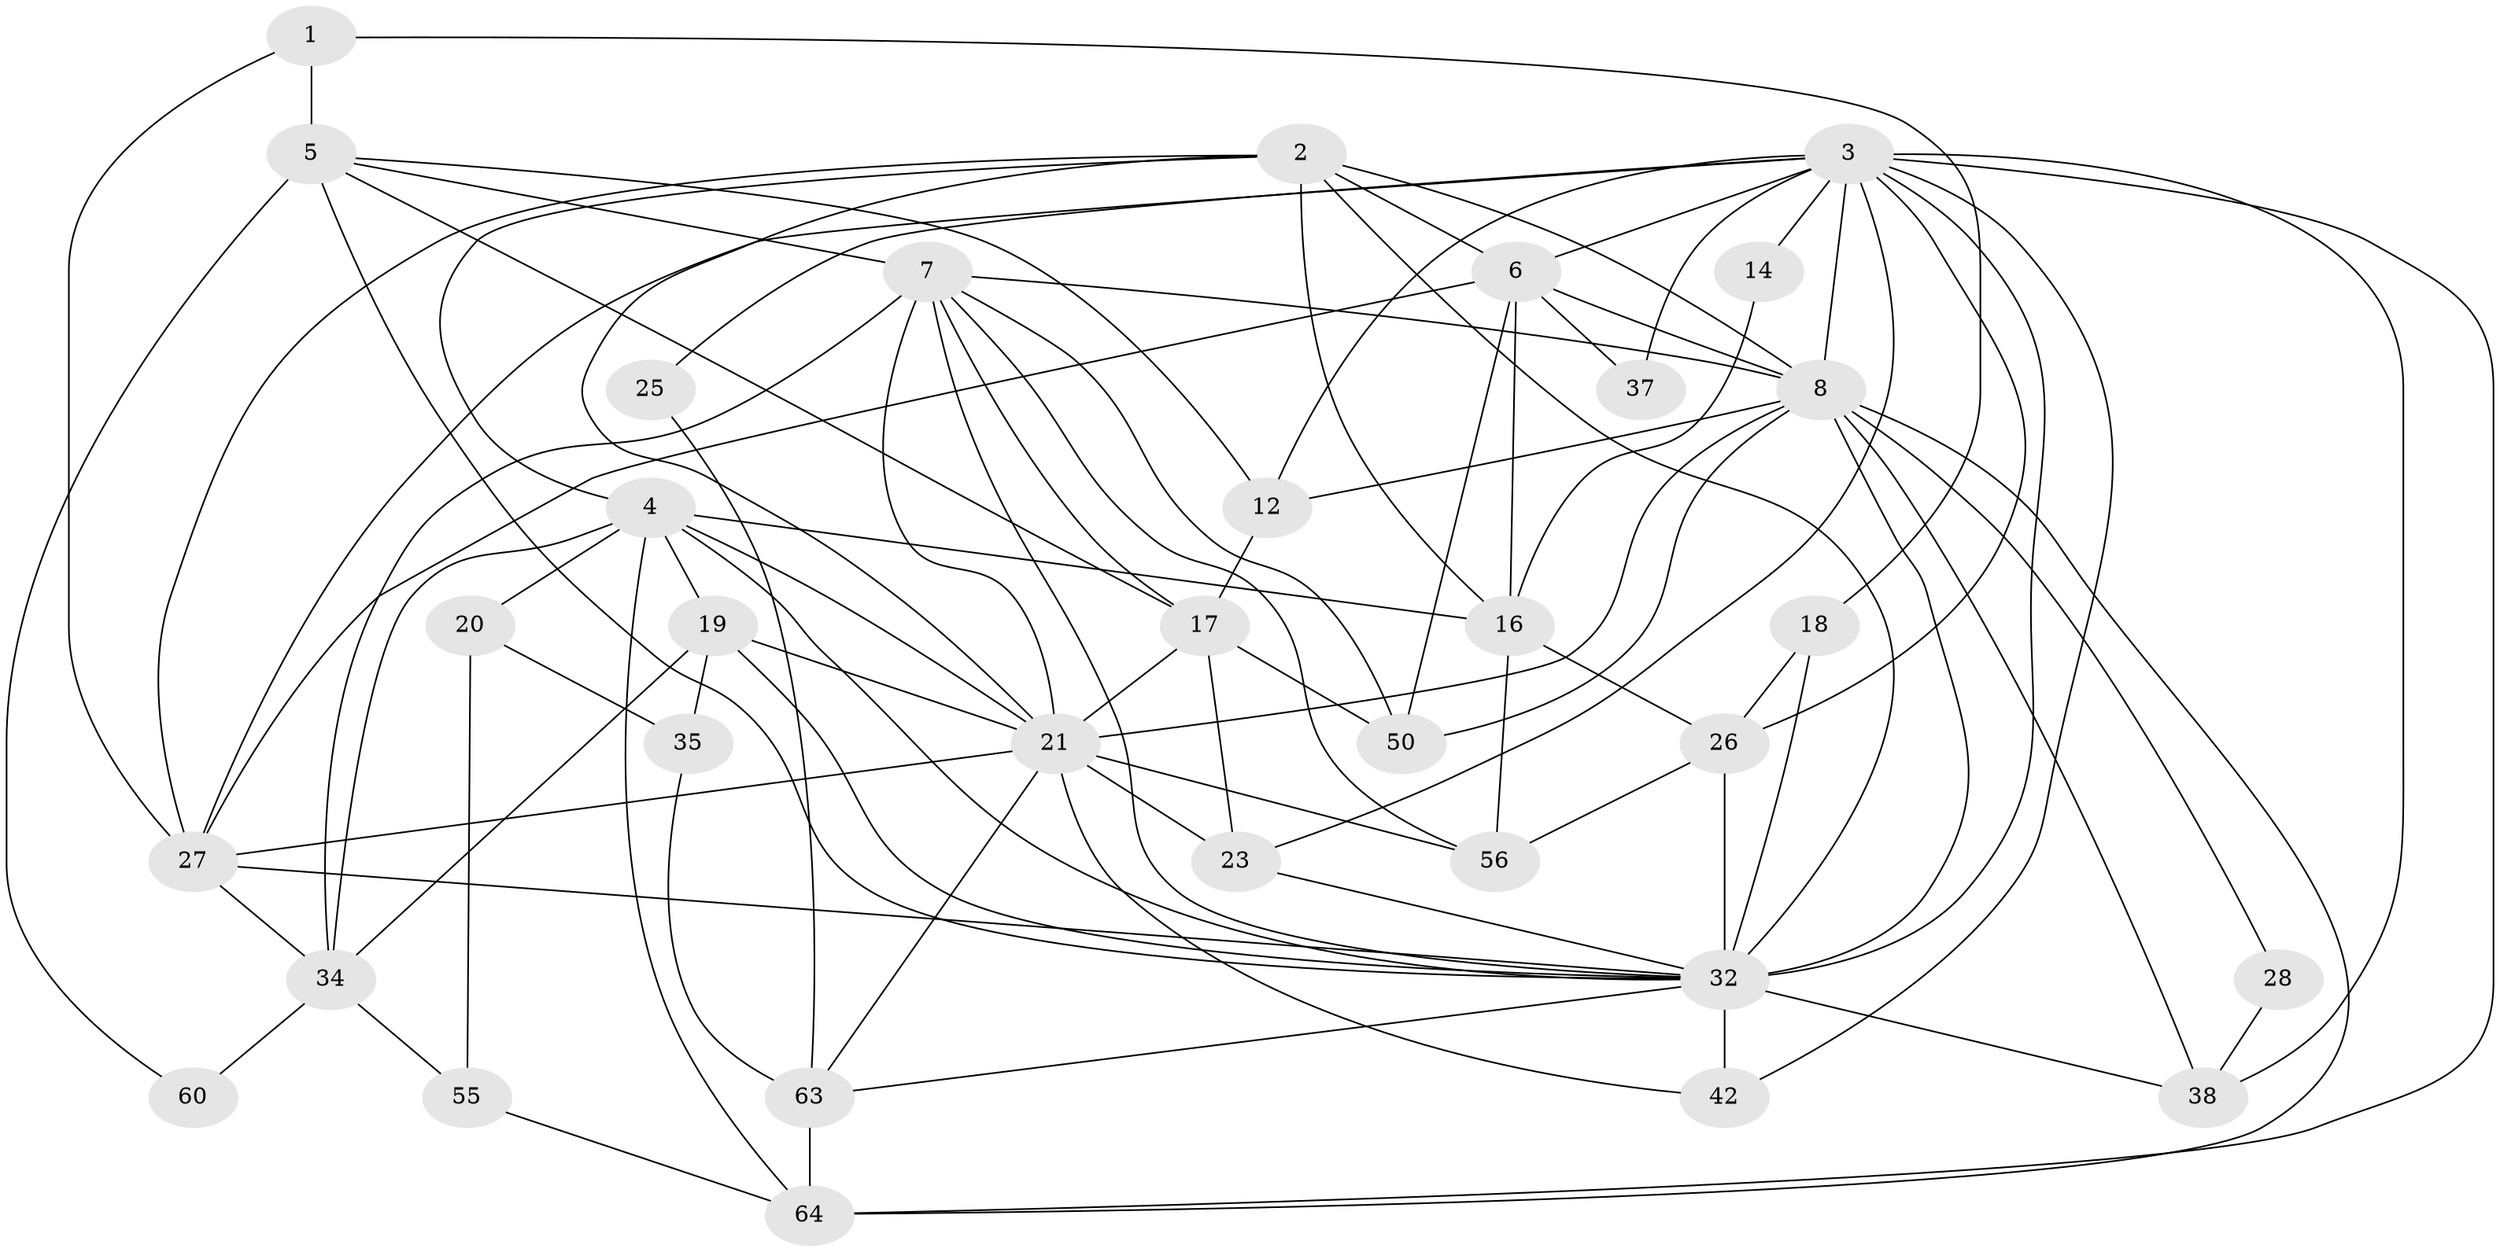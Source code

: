// original degree distribution, {3: 0.3333333333333333, 4: 0.22727272727272727, 7: 0.07575757575757576, 5: 0.19696969696969696, 6: 0.06060606060606061, 2: 0.10606060606060606}
// Generated by graph-tools (version 1.1) at 2025/18/03/04/25 18:18:58]
// undirected, 33 vertices, 89 edges
graph export_dot {
graph [start="1"]
  node [color=gray90,style=filled];
  1;
  2 [super="+10+22"];
  3 [super="+9+11+29+46"];
  4 [super="+31"];
  5 [super="+66+41"];
  6 [super="+13"];
  7 [super="+44"];
  8 [super="+15+43"];
  12 [super="+33"];
  14;
  16 [super="+39"];
  17 [super="+30"];
  18;
  19 [super="+52+45"];
  20;
  21 [super="+24+54"];
  23 [super="+65"];
  25;
  26 [super="+36"];
  27 [super="+62"];
  28;
  32 [super="+40+47"];
  34 [super="+58"];
  35;
  37;
  38;
  42;
  50;
  55;
  56;
  60;
  63;
  64;
  1 -- 27;
  1 -- 5;
  1 -- 18;
  2 -- 4;
  2 -- 27;
  2 -- 16;
  2 -- 21;
  2 -- 32;
  2 -- 8;
  2 -- 6;
  3 -- 26;
  3 -- 27 [weight=2];
  3 -- 14;
  3 -- 64;
  3 -- 6;
  3 -- 8;
  3 -- 25;
  3 -- 32 [weight=3];
  3 -- 23;
  3 -- 12 [weight=2];
  3 -- 37;
  3 -- 38;
  3 -- 42;
  4 -- 32;
  4 -- 20;
  4 -- 19;
  4 -- 34;
  4 -- 16;
  4 -- 64;
  4 -- 21 [weight=2];
  5 -- 32;
  5 -- 17;
  5 -- 12;
  5 -- 60;
  5 -- 7;
  6 -- 16;
  6 -- 50;
  6 -- 37;
  6 -- 8;
  6 -- 27;
  7 -- 21 [weight=2];
  7 -- 50;
  7 -- 56;
  7 -- 34;
  7 -- 32;
  7 -- 8;
  7 -- 17;
  8 -- 64;
  8 -- 50;
  8 -- 38;
  8 -- 28;
  8 -- 21;
  8 -- 32;
  8 -- 12;
  12 -- 17;
  14 -- 16;
  16 -- 56;
  16 -- 26;
  17 -- 21;
  17 -- 50;
  17 -- 23;
  18 -- 26;
  18 -- 32;
  19 -- 35;
  19 -- 34;
  19 -- 32;
  19 -- 21;
  20 -- 35;
  20 -- 55;
  21 -- 23 [weight=2];
  21 -- 63;
  21 -- 42;
  21 -- 56;
  21 -- 27;
  23 -- 32;
  25 -- 63;
  26 -- 32;
  26 -- 56;
  27 -- 32;
  27 -- 34;
  28 -- 38;
  32 -- 63;
  32 -- 38;
  32 -- 42;
  34 -- 55;
  34 -- 60;
  35 -- 63;
  55 -- 64;
  63 -- 64;
}
